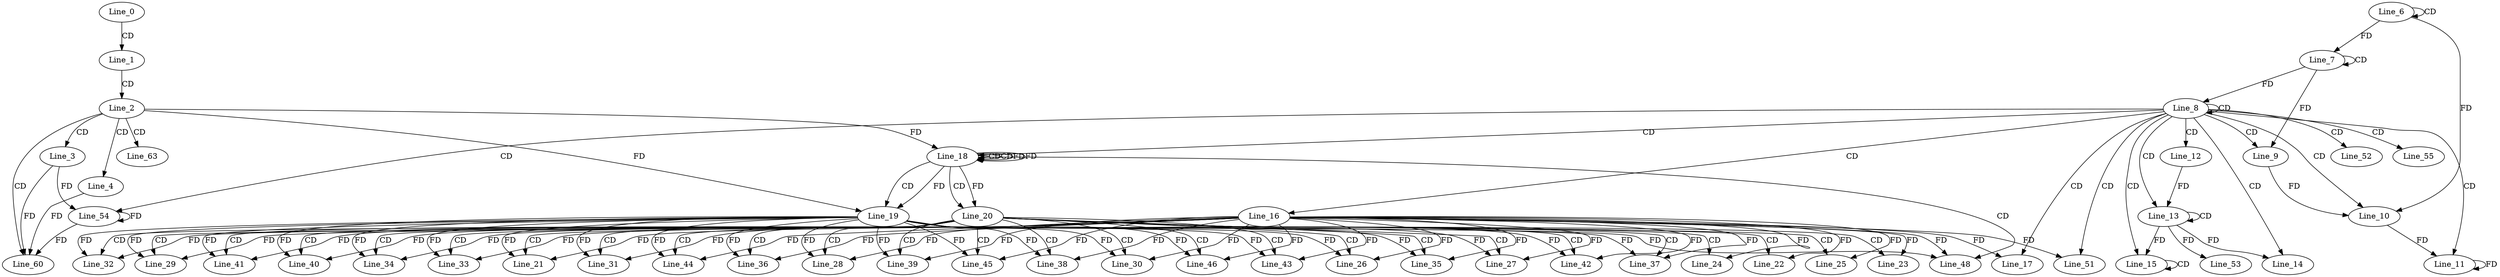 digraph G {
  Line_0;
  Line_1;
  Line_2;
  Line_3;
  Line_4;
  Line_6;
  Line_6;
  Line_7;
  Line_7;
  Line_7;
  Line_8;
  Line_8;
  Line_9;
  Line_9;
  Line_10;
  Line_10;
  Line_11;
  Line_12;
  Line_13;
  Line_13;
  Line_14;
  Line_15;
  Line_15;
  Line_16;
  Line_17;
  Line_18;
  Line_18;
  Line_18;
  Line_18;
  Line_19;
  Line_19;
  Line_20;
  Line_21;
  Line_21;
  Line_22;
  Line_23;
  Line_24;
  Line_25;
  Line_26;
  Line_26;
  Line_27;
  Line_27;
  Line_28;
  Line_28;
  Line_29;
  Line_29;
  Line_30;
  Line_30;
  Line_31;
  Line_31;
  Line_32;
  Line_32;
  Line_33;
  Line_33;
  Line_34;
  Line_34;
  Line_35;
  Line_35;
  Line_36;
  Line_36;
  Line_37;
  Line_37;
  Line_38;
  Line_38;
  Line_39;
  Line_39;
  Line_40;
  Line_40;
  Line_41;
  Line_41;
  Line_42;
  Line_42;
  Line_43;
  Line_43;
  Line_44;
  Line_44;
  Line_45;
  Line_45;
  Line_46;
  Line_46;
  Line_48;
  Line_48;
  Line_48;
  Line_48;
  Line_51;
  Line_51;
  Line_52;
  Line_53;
  Line_54;
  Line_55;
  Line_60;
  Line_60;
  Line_60;
  Line_63;
  Line_0 -> Line_1 [ label="CD" ];
  Line_1 -> Line_2 [ label="CD" ];
  Line_2 -> Line_3 [ label="CD" ];
  Line_2 -> Line_4 [ label="CD" ];
  Line_6 -> Line_6 [ label="CD" ];
  Line_7 -> Line_7 [ label="CD" ];
  Line_6 -> Line_7 [ label="FD" ];
  Line_8 -> Line_8 [ label="CD" ];
  Line_7 -> Line_8 [ label="FD" ];
  Line_8 -> Line_9 [ label="CD" ];
  Line_7 -> Line_9 [ label="FD" ];
  Line_8 -> Line_10 [ label="CD" ];
  Line_6 -> Line_10 [ label="FD" ];
  Line_9 -> Line_10 [ label="FD" ];
  Line_8 -> Line_11 [ label="CD" ];
  Line_10 -> Line_11 [ label="FD" ];
  Line_11 -> Line_11 [ label="FD" ];
  Line_8 -> Line_12 [ label="CD" ];
  Line_8 -> Line_13 [ label="CD" ];
  Line_13 -> Line_13 [ label="CD" ];
  Line_12 -> Line_13 [ label="FD" ];
  Line_8 -> Line_14 [ label="CD" ];
  Line_13 -> Line_14 [ label="FD" ];
  Line_8 -> Line_15 [ label="CD" ];
  Line_15 -> Line_15 [ label="CD" ];
  Line_13 -> Line_15 [ label="FD" ];
  Line_8 -> Line_16 [ label="CD" ];
  Line_8 -> Line_17 [ label="CD" ];
  Line_16 -> Line_17 [ label="FD" ];
  Line_8 -> Line_18 [ label="CD" ];
  Line_18 -> Line_18 [ label="CD" ];
  Line_18 -> Line_18 [ label="CD" ];
  Line_2 -> Line_18 [ label="FD" ];
  Line_18 -> Line_18 [ label="FD" ];
  Line_18 -> Line_19 [ label="CD" ];
  Line_2 -> Line_19 [ label="FD" ];
  Line_18 -> Line_19 [ label="FD" ];
  Line_18 -> Line_20 [ label="CD" ];
  Line_18 -> Line_20 [ label="FD" ];
  Line_20 -> Line_21 [ label="CD" ];
  Line_16 -> Line_21 [ label="FD" ];
  Line_19 -> Line_21 [ label="FD" ];
  Line_20 -> Line_22 [ label="CD" ];
  Line_16 -> Line_22 [ label="FD" ];
  Line_20 -> Line_23 [ label="CD" ];
  Line_16 -> Line_23 [ label="FD" ];
  Line_20 -> Line_24 [ label="CD" ];
  Line_16 -> Line_24 [ label="FD" ];
  Line_20 -> Line_25 [ label="CD" ];
  Line_16 -> Line_25 [ label="FD" ];
  Line_20 -> Line_26 [ label="CD" ];
  Line_16 -> Line_26 [ label="FD" ];
  Line_19 -> Line_26 [ label="FD" ];
  Line_20 -> Line_27 [ label="CD" ];
  Line_16 -> Line_27 [ label="FD" ];
  Line_19 -> Line_27 [ label="FD" ];
  Line_20 -> Line_28 [ label="CD" ];
  Line_16 -> Line_28 [ label="FD" ];
  Line_19 -> Line_28 [ label="FD" ];
  Line_20 -> Line_29 [ label="CD" ];
  Line_16 -> Line_29 [ label="FD" ];
  Line_19 -> Line_29 [ label="FD" ];
  Line_20 -> Line_30 [ label="CD" ];
  Line_16 -> Line_30 [ label="FD" ];
  Line_19 -> Line_30 [ label="FD" ];
  Line_20 -> Line_31 [ label="CD" ];
  Line_16 -> Line_31 [ label="FD" ];
  Line_19 -> Line_31 [ label="FD" ];
  Line_20 -> Line_32 [ label="CD" ];
  Line_16 -> Line_32 [ label="FD" ];
  Line_19 -> Line_32 [ label="FD" ];
  Line_20 -> Line_33 [ label="CD" ];
  Line_16 -> Line_33 [ label="FD" ];
  Line_19 -> Line_33 [ label="FD" ];
  Line_20 -> Line_34 [ label="CD" ];
  Line_16 -> Line_34 [ label="FD" ];
  Line_19 -> Line_34 [ label="FD" ];
  Line_20 -> Line_35 [ label="CD" ];
  Line_16 -> Line_35 [ label="FD" ];
  Line_19 -> Line_35 [ label="FD" ];
  Line_20 -> Line_36 [ label="CD" ];
  Line_16 -> Line_36 [ label="FD" ];
  Line_19 -> Line_36 [ label="FD" ];
  Line_20 -> Line_37 [ label="CD" ];
  Line_16 -> Line_37 [ label="FD" ];
  Line_19 -> Line_37 [ label="FD" ];
  Line_20 -> Line_38 [ label="CD" ];
  Line_16 -> Line_38 [ label="FD" ];
  Line_19 -> Line_38 [ label="FD" ];
  Line_20 -> Line_39 [ label="CD" ];
  Line_16 -> Line_39 [ label="FD" ];
  Line_19 -> Line_39 [ label="FD" ];
  Line_20 -> Line_40 [ label="CD" ];
  Line_16 -> Line_40 [ label="FD" ];
  Line_19 -> Line_40 [ label="FD" ];
  Line_20 -> Line_41 [ label="CD" ];
  Line_16 -> Line_41 [ label="FD" ];
  Line_19 -> Line_41 [ label="FD" ];
  Line_20 -> Line_42 [ label="CD" ];
  Line_16 -> Line_42 [ label="FD" ];
  Line_19 -> Line_42 [ label="FD" ];
  Line_20 -> Line_43 [ label="CD" ];
  Line_16 -> Line_43 [ label="FD" ];
  Line_19 -> Line_43 [ label="FD" ];
  Line_20 -> Line_44 [ label="CD" ];
  Line_16 -> Line_44 [ label="FD" ];
  Line_19 -> Line_44 [ label="FD" ];
  Line_20 -> Line_45 [ label="CD" ];
  Line_16 -> Line_45 [ label="FD" ];
  Line_19 -> Line_45 [ label="FD" ];
  Line_20 -> Line_46 [ label="CD" ];
  Line_16 -> Line_46 [ label="FD" ];
  Line_19 -> Line_46 [ label="FD" ];
  Line_18 -> Line_48 [ label="CD" ];
  Line_16 -> Line_48 [ label="FD" ];
  Line_19 -> Line_48 [ label="FD" ];
  Line_8 -> Line_51 [ label="CD" ];
  Line_16 -> Line_51 [ label="FD" ];
  Line_8 -> Line_52 [ label="CD" ];
  Line_13 -> Line_53 [ label="FD" ];
  Line_8 -> Line_54 [ label="CD" ];
  Line_54 -> Line_54 [ label="FD" ];
  Line_3 -> Line_54 [ label="FD" ];
  Line_8 -> Line_55 [ label="CD" ];
  Line_2 -> Line_60 [ label="CD" ];
  Line_54 -> Line_60 [ label="FD" ];
  Line_3 -> Line_60 [ label="FD" ];
  Line_4 -> Line_60 [ label="FD" ];
  Line_2 -> Line_63 [ label="CD" ];
  Line_18 -> Line_18 [ label="FD" ];
}

